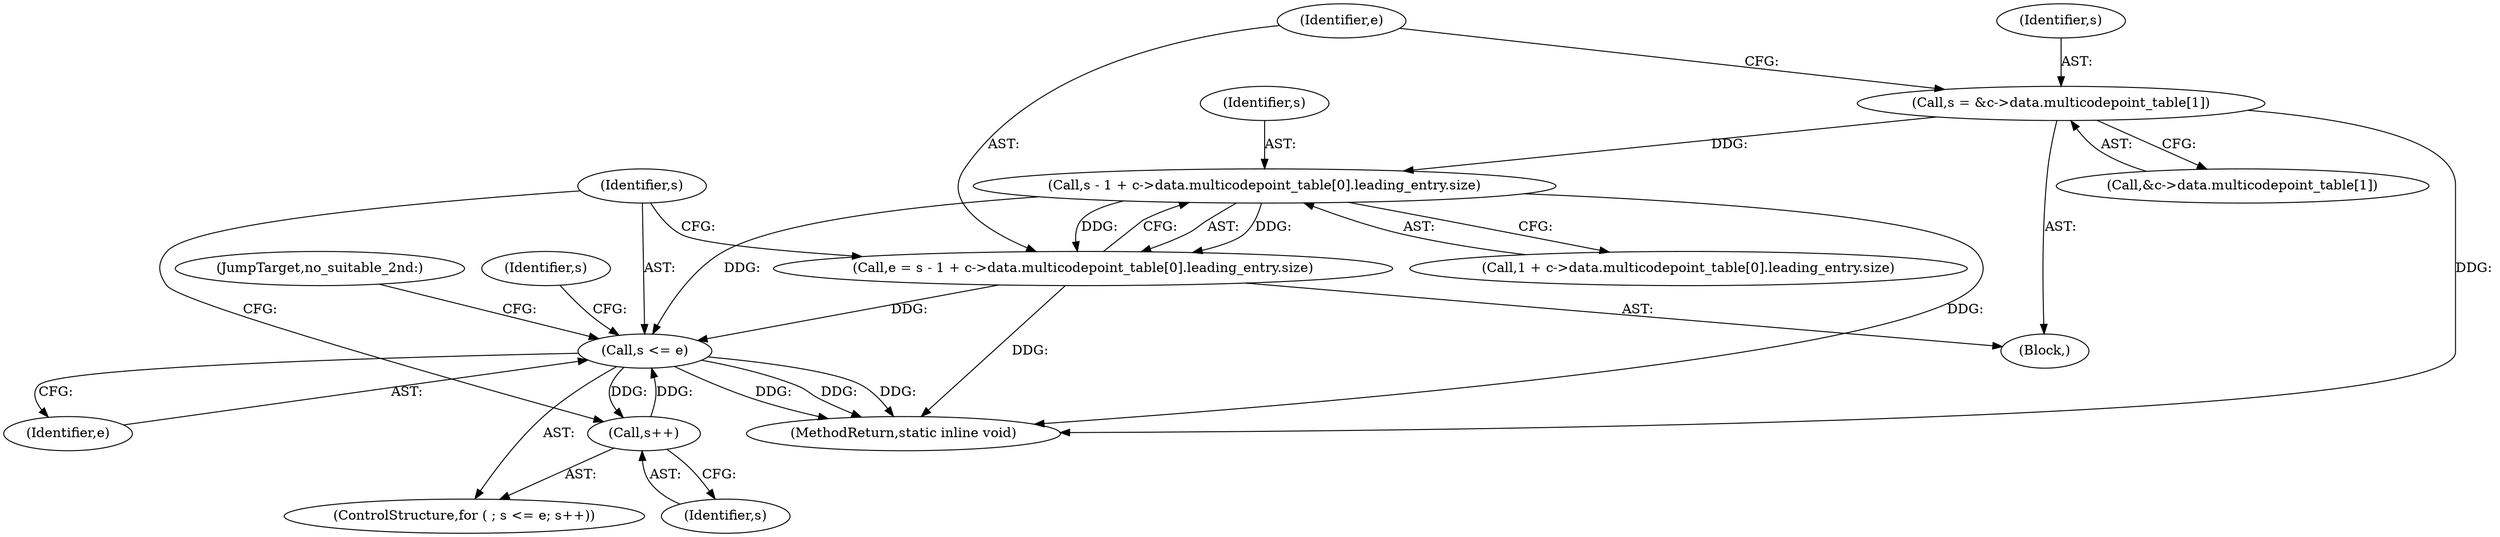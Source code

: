 digraph "0_php-src_0da8b8b801f9276359262f1ef8274c7812d3dfda?w=1_2@array" {
"1000208" [label="(Call,s = &c->data.multicodepoint_table[1])"];
"1000220" [label="(Call,s - 1 + c->data.multicodepoint_table[0].leading_entry.size)"];
"1000218" [label="(Call,e = s - 1 + c->data.multicodepoint_table[0].leading_entry.size)"];
"1000236" [label="(Call,s <= e)"];
"1000239" [label="(Call,s++)"];
"1000218" [label="(Call,e = s - 1 + c->data.multicodepoint_table[0].leading_entry.size)"];
"1000208" [label="(Call,s = &c->data.multicodepoint_table[1])"];
"1000268" [label="(JumpTarget,no_suitable_2nd:)"];
"1000209" [label="(Identifier,s)"];
"1000205" [label="(Block,)"];
"1000246" [label="(Identifier,s)"];
"1000236" [label="(Call,s <= e)"];
"1000220" [label="(Call,s - 1 + c->data.multicodepoint_table[0].leading_entry.size)"];
"1000238" [label="(Identifier,e)"];
"1000219" [label="(Identifier,e)"];
"1000222" [label="(Call,1 + c->data.multicodepoint_table[0].leading_entry.size)"];
"1000239" [label="(Call,s++)"];
"1000240" [label="(Identifier,s)"];
"1000210" [label="(Call,&c->data.multicodepoint_table[1])"];
"1000235" [label="(ControlStructure,for ( ; s <= e; s++))"];
"1000221" [label="(Identifier,s)"];
"1000303" [label="(MethodReturn,static inline void)"];
"1000237" [label="(Identifier,s)"];
"1000208" -> "1000205"  [label="AST: "];
"1000208" -> "1000210"  [label="CFG: "];
"1000209" -> "1000208"  [label="AST: "];
"1000210" -> "1000208"  [label="AST: "];
"1000219" -> "1000208"  [label="CFG: "];
"1000208" -> "1000303"  [label="DDG: "];
"1000208" -> "1000220"  [label="DDG: "];
"1000220" -> "1000218"  [label="AST: "];
"1000220" -> "1000222"  [label="CFG: "];
"1000221" -> "1000220"  [label="AST: "];
"1000222" -> "1000220"  [label="AST: "];
"1000218" -> "1000220"  [label="CFG: "];
"1000220" -> "1000303"  [label="DDG: "];
"1000220" -> "1000218"  [label="DDG: "];
"1000220" -> "1000218"  [label="DDG: "];
"1000220" -> "1000236"  [label="DDG: "];
"1000218" -> "1000205"  [label="AST: "];
"1000219" -> "1000218"  [label="AST: "];
"1000237" -> "1000218"  [label="CFG: "];
"1000218" -> "1000303"  [label="DDG: "];
"1000218" -> "1000236"  [label="DDG: "];
"1000236" -> "1000235"  [label="AST: "];
"1000236" -> "1000238"  [label="CFG: "];
"1000237" -> "1000236"  [label="AST: "];
"1000238" -> "1000236"  [label="AST: "];
"1000246" -> "1000236"  [label="CFG: "];
"1000268" -> "1000236"  [label="CFG: "];
"1000236" -> "1000303"  [label="DDG: "];
"1000236" -> "1000303"  [label="DDG: "];
"1000236" -> "1000303"  [label="DDG: "];
"1000239" -> "1000236"  [label="DDG: "];
"1000236" -> "1000239"  [label="DDG: "];
"1000239" -> "1000235"  [label="AST: "];
"1000239" -> "1000240"  [label="CFG: "];
"1000240" -> "1000239"  [label="AST: "];
"1000237" -> "1000239"  [label="CFG: "];
}
